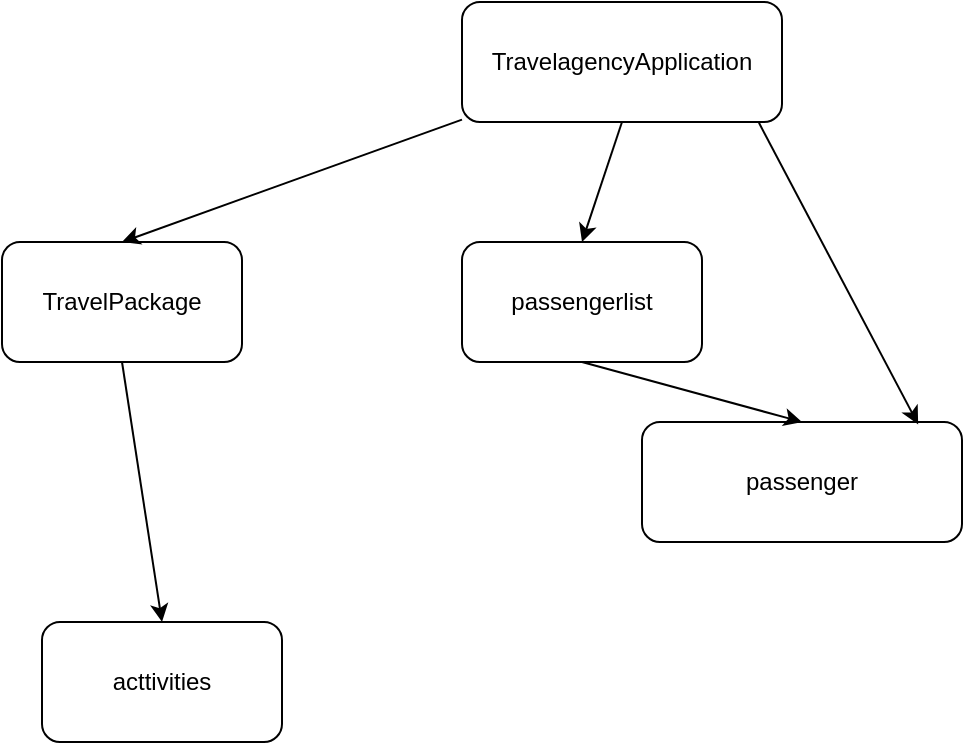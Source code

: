<mxfile version="22.1.11" type="device">
  <diagram name="Page-1" id="1QJMvz8aWPwqgtQ17zAq">
    <mxGraphModel dx="1050" dy="522" grid="1" gridSize="10" guides="1" tooltips="1" connect="1" arrows="1" fold="1" page="1" pageScale="1" pageWidth="850" pageHeight="1100" math="0" shadow="0">
      <root>
        <mxCell id="0" />
        <mxCell id="1" parent="0" />
        <mxCell id="0835pmiAi_DP3CNXqurP-3" value="TravelagencyApplication" style="rounded=1;whiteSpace=wrap;html=1;" vertex="1" parent="1">
          <mxGeometry x="300" y="60" width="160" height="60" as="geometry" />
        </mxCell>
        <mxCell id="0835pmiAi_DP3CNXqurP-4" value="TravelPackage" style="rounded=1;whiteSpace=wrap;html=1;" vertex="1" parent="1">
          <mxGeometry x="70" y="180" width="120" height="60" as="geometry" />
        </mxCell>
        <mxCell id="0835pmiAi_DP3CNXqurP-5" value="passengerlist" style="rounded=1;whiteSpace=wrap;html=1;" vertex="1" parent="1">
          <mxGeometry x="300" y="180" width="120" height="60" as="geometry" />
        </mxCell>
        <mxCell id="0835pmiAi_DP3CNXqurP-6" value="acttivities" style="rounded=1;whiteSpace=wrap;html=1;" vertex="1" parent="1">
          <mxGeometry x="90" y="370" width="120" height="60" as="geometry" />
        </mxCell>
        <mxCell id="0835pmiAi_DP3CNXqurP-7" value="passenger" style="rounded=1;whiteSpace=wrap;html=1;" vertex="1" parent="1">
          <mxGeometry x="390" y="270" width="160" height="60" as="geometry" />
        </mxCell>
        <mxCell id="0835pmiAi_DP3CNXqurP-9" value="" style="endArrow=classic;html=1;rounded=0;entryX=0.5;entryY=0;entryDx=0;entryDy=0;" edge="1" parent="1" source="0835pmiAi_DP3CNXqurP-3" target="0835pmiAi_DP3CNXqurP-4">
          <mxGeometry width="50" height="50" relative="1" as="geometry">
            <mxPoint x="400" y="300" as="sourcePoint" />
            <mxPoint x="450" y="250" as="targetPoint" />
          </mxGeometry>
        </mxCell>
        <mxCell id="0835pmiAi_DP3CNXqurP-10" value="" style="endArrow=classic;html=1;rounded=0;exitX=0.5;exitY=1;exitDx=0;exitDy=0;entryX=0.5;entryY=0;entryDx=0;entryDy=0;" edge="1" parent="1" source="0835pmiAi_DP3CNXqurP-3" target="0835pmiAi_DP3CNXqurP-5">
          <mxGeometry width="50" height="50" relative="1" as="geometry">
            <mxPoint x="400" y="300" as="sourcePoint" />
            <mxPoint x="450" y="250" as="targetPoint" />
          </mxGeometry>
        </mxCell>
        <mxCell id="0835pmiAi_DP3CNXqurP-11" value="" style="endArrow=classic;html=1;rounded=0;exitX=0.5;exitY=1;exitDx=0;exitDy=0;entryX=0.5;entryY=0;entryDx=0;entryDy=0;" edge="1" parent="1" source="0835pmiAi_DP3CNXqurP-4" target="0835pmiAi_DP3CNXqurP-6">
          <mxGeometry width="50" height="50" relative="1" as="geometry">
            <mxPoint x="400" y="300" as="sourcePoint" />
            <mxPoint x="450" y="250" as="targetPoint" />
          </mxGeometry>
        </mxCell>
        <mxCell id="0835pmiAi_DP3CNXqurP-12" value="" style="endArrow=classic;html=1;rounded=0;exitX=0.5;exitY=1;exitDx=0;exitDy=0;entryX=0.5;entryY=0;entryDx=0;entryDy=0;" edge="1" parent="1" source="0835pmiAi_DP3CNXqurP-5" target="0835pmiAi_DP3CNXqurP-7">
          <mxGeometry width="50" height="50" relative="1" as="geometry">
            <mxPoint x="400" y="300" as="sourcePoint" />
            <mxPoint x="450" y="250" as="targetPoint" />
          </mxGeometry>
        </mxCell>
        <mxCell id="0835pmiAi_DP3CNXqurP-13" value="" style="endArrow=classic;html=1;rounded=0;exitX=0.928;exitY=1.007;exitDx=0;exitDy=0;exitPerimeter=0;entryX=0.863;entryY=0.02;entryDx=0;entryDy=0;entryPerimeter=0;" edge="1" parent="1" source="0835pmiAi_DP3CNXqurP-3" target="0835pmiAi_DP3CNXqurP-7">
          <mxGeometry width="50" height="50" relative="1" as="geometry">
            <mxPoint x="400" y="300" as="sourcePoint" />
            <mxPoint x="450" y="250" as="targetPoint" />
          </mxGeometry>
        </mxCell>
      </root>
    </mxGraphModel>
  </diagram>
</mxfile>
